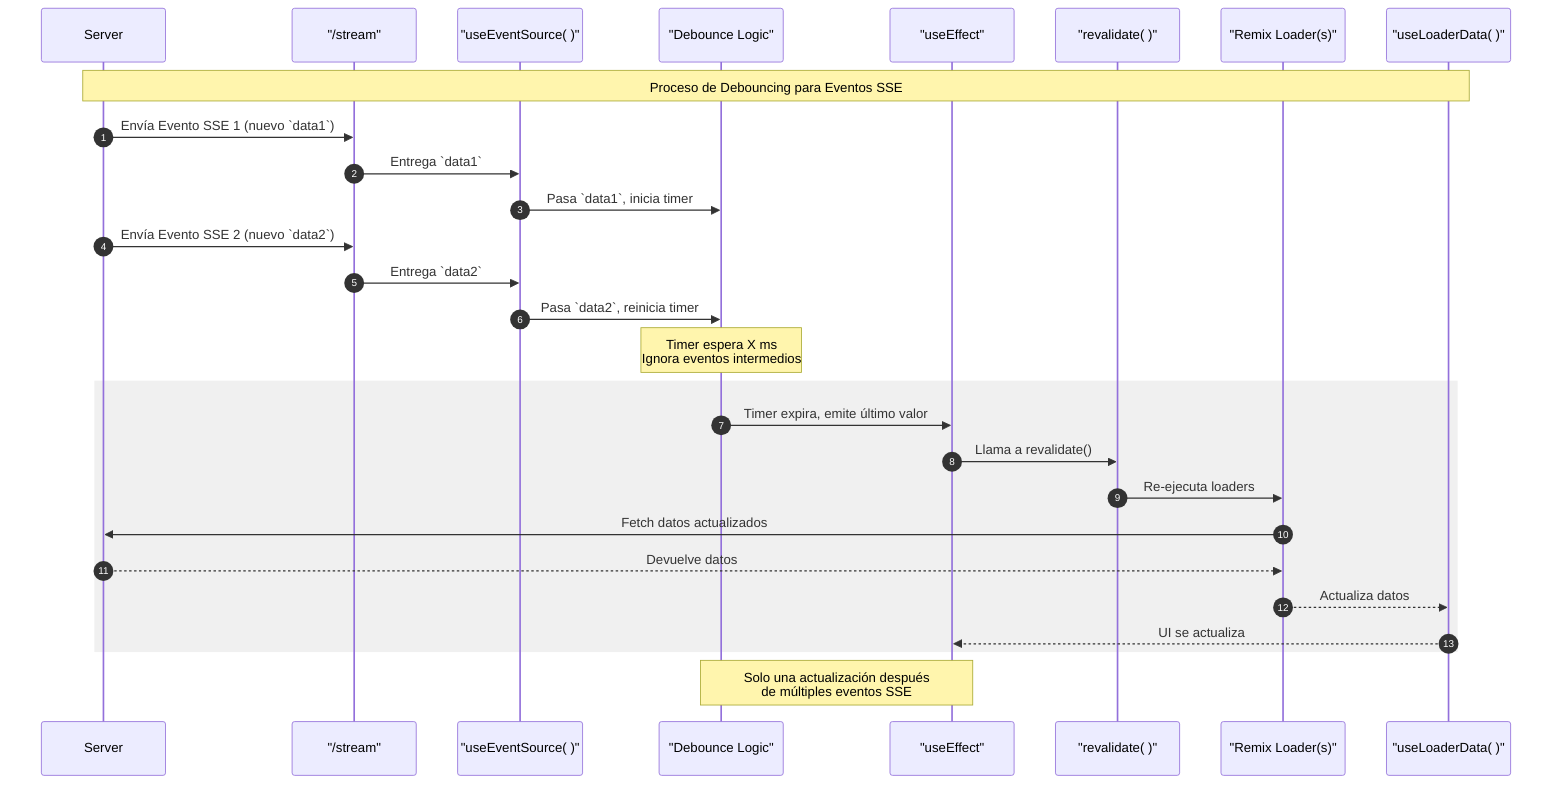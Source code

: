 sequenceDiagram
    autonumber
    participant Server
    participant SSE_Endpoint as "/stream"
    participant Client_useEventSource as "useEventSource( )"
    participant Client_DebounceLogic as "Debounce Logic"
    participant Client_useEffect_Debounced as "useEffect"
    participant Client_revalidate as "revalidate( )"
    participant Client_RemixLoader as "Remix Loader(s)"
    participant Client_useLoaderData as "useLoaderData( )"

    Note over Server,Client_useLoaderData: Proceso de Debouncing para Eventos SSE
    
    Server->>SSE_Endpoint: Envía Evento SSE 1 (nuevo `data1`)
    SSE_Endpoint->>Client_useEventSource: Entrega `data1`
    Client_useEventSource->>Client_DebounceLogic: Pasa `data1`, inicia timer
    
    Server->>SSE_Endpoint: Envía Evento SSE 2 (nuevo `data2`)
    SSE_Endpoint->>Client_useEventSource: Entrega `data2`
    Client_useEventSource->>Client_DebounceLogic: Pasa `data2`, reinicia timer
    
    Note over Client_DebounceLogic: Timer espera X ms<br/>Ignora eventos intermedios
    
    rect rgb(240, 240, 240)
        Client_DebounceLogic->>Client_useEffect_Debounced: Timer expira, emite último valor
        Client_useEffect_Debounced->>Client_revalidate: Llama a revalidate()
        Client_revalidate->>Client_RemixLoader: Re-ejecuta loaders
        Client_RemixLoader->>Server: Fetch datos actualizados
        Server-->>Client_RemixLoader: Devuelve datos
        Client_RemixLoader-->>Client_useLoaderData: Actualiza datos
        Client_useLoaderData-->>Client_useEffect_Debounced: UI se actualiza
    end

    Note over Client_DebounceLogic,Client_useEffect_Debounced: Solo una actualización después<br/>de múltiples eventos SSE